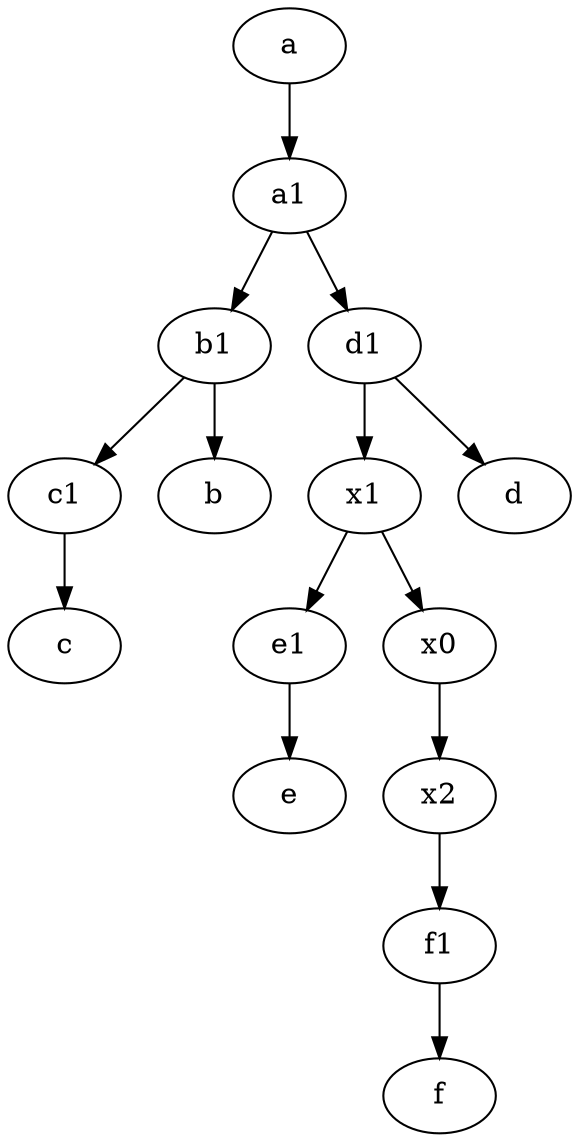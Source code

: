 digraph  {
	b1 [pos="45,20!"];
	x1;
	e1 [pos="25,45!"];
	d1 [pos="25,30!"];
	a [pos="40,10!"];
	c1 [pos="30,15!"];
	f1;
	x0;
	a1 [pos="40,15!"];
	x2;
	f1 -> f;
	x1 -> x0;
	x2 -> f1;
	x0 -> x2;
	b1 -> b;
	a1 -> b1;
	a1 -> d1;
	a -> a1;
	e1 -> e;
	d1 -> d;
	b1 -> c1;
	x1 -> e1;
	c1 -> c;
	d1 -> x1;

	}